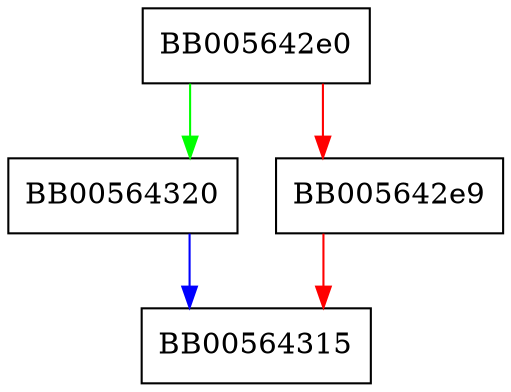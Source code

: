 digraph CMS_RecipientInfo_kekri_id_cmp {
  node [shape="box"];
  graph [splines=ortho];
  BB005642e0 -> BB00564320 [color="green"];
  BB005642e0 -> BB005642e9 [color="red"];
  BB005642e9 -> BB00564315 [color="red"];
  BB00564320 -> BB00564315 [color="blue"];
}